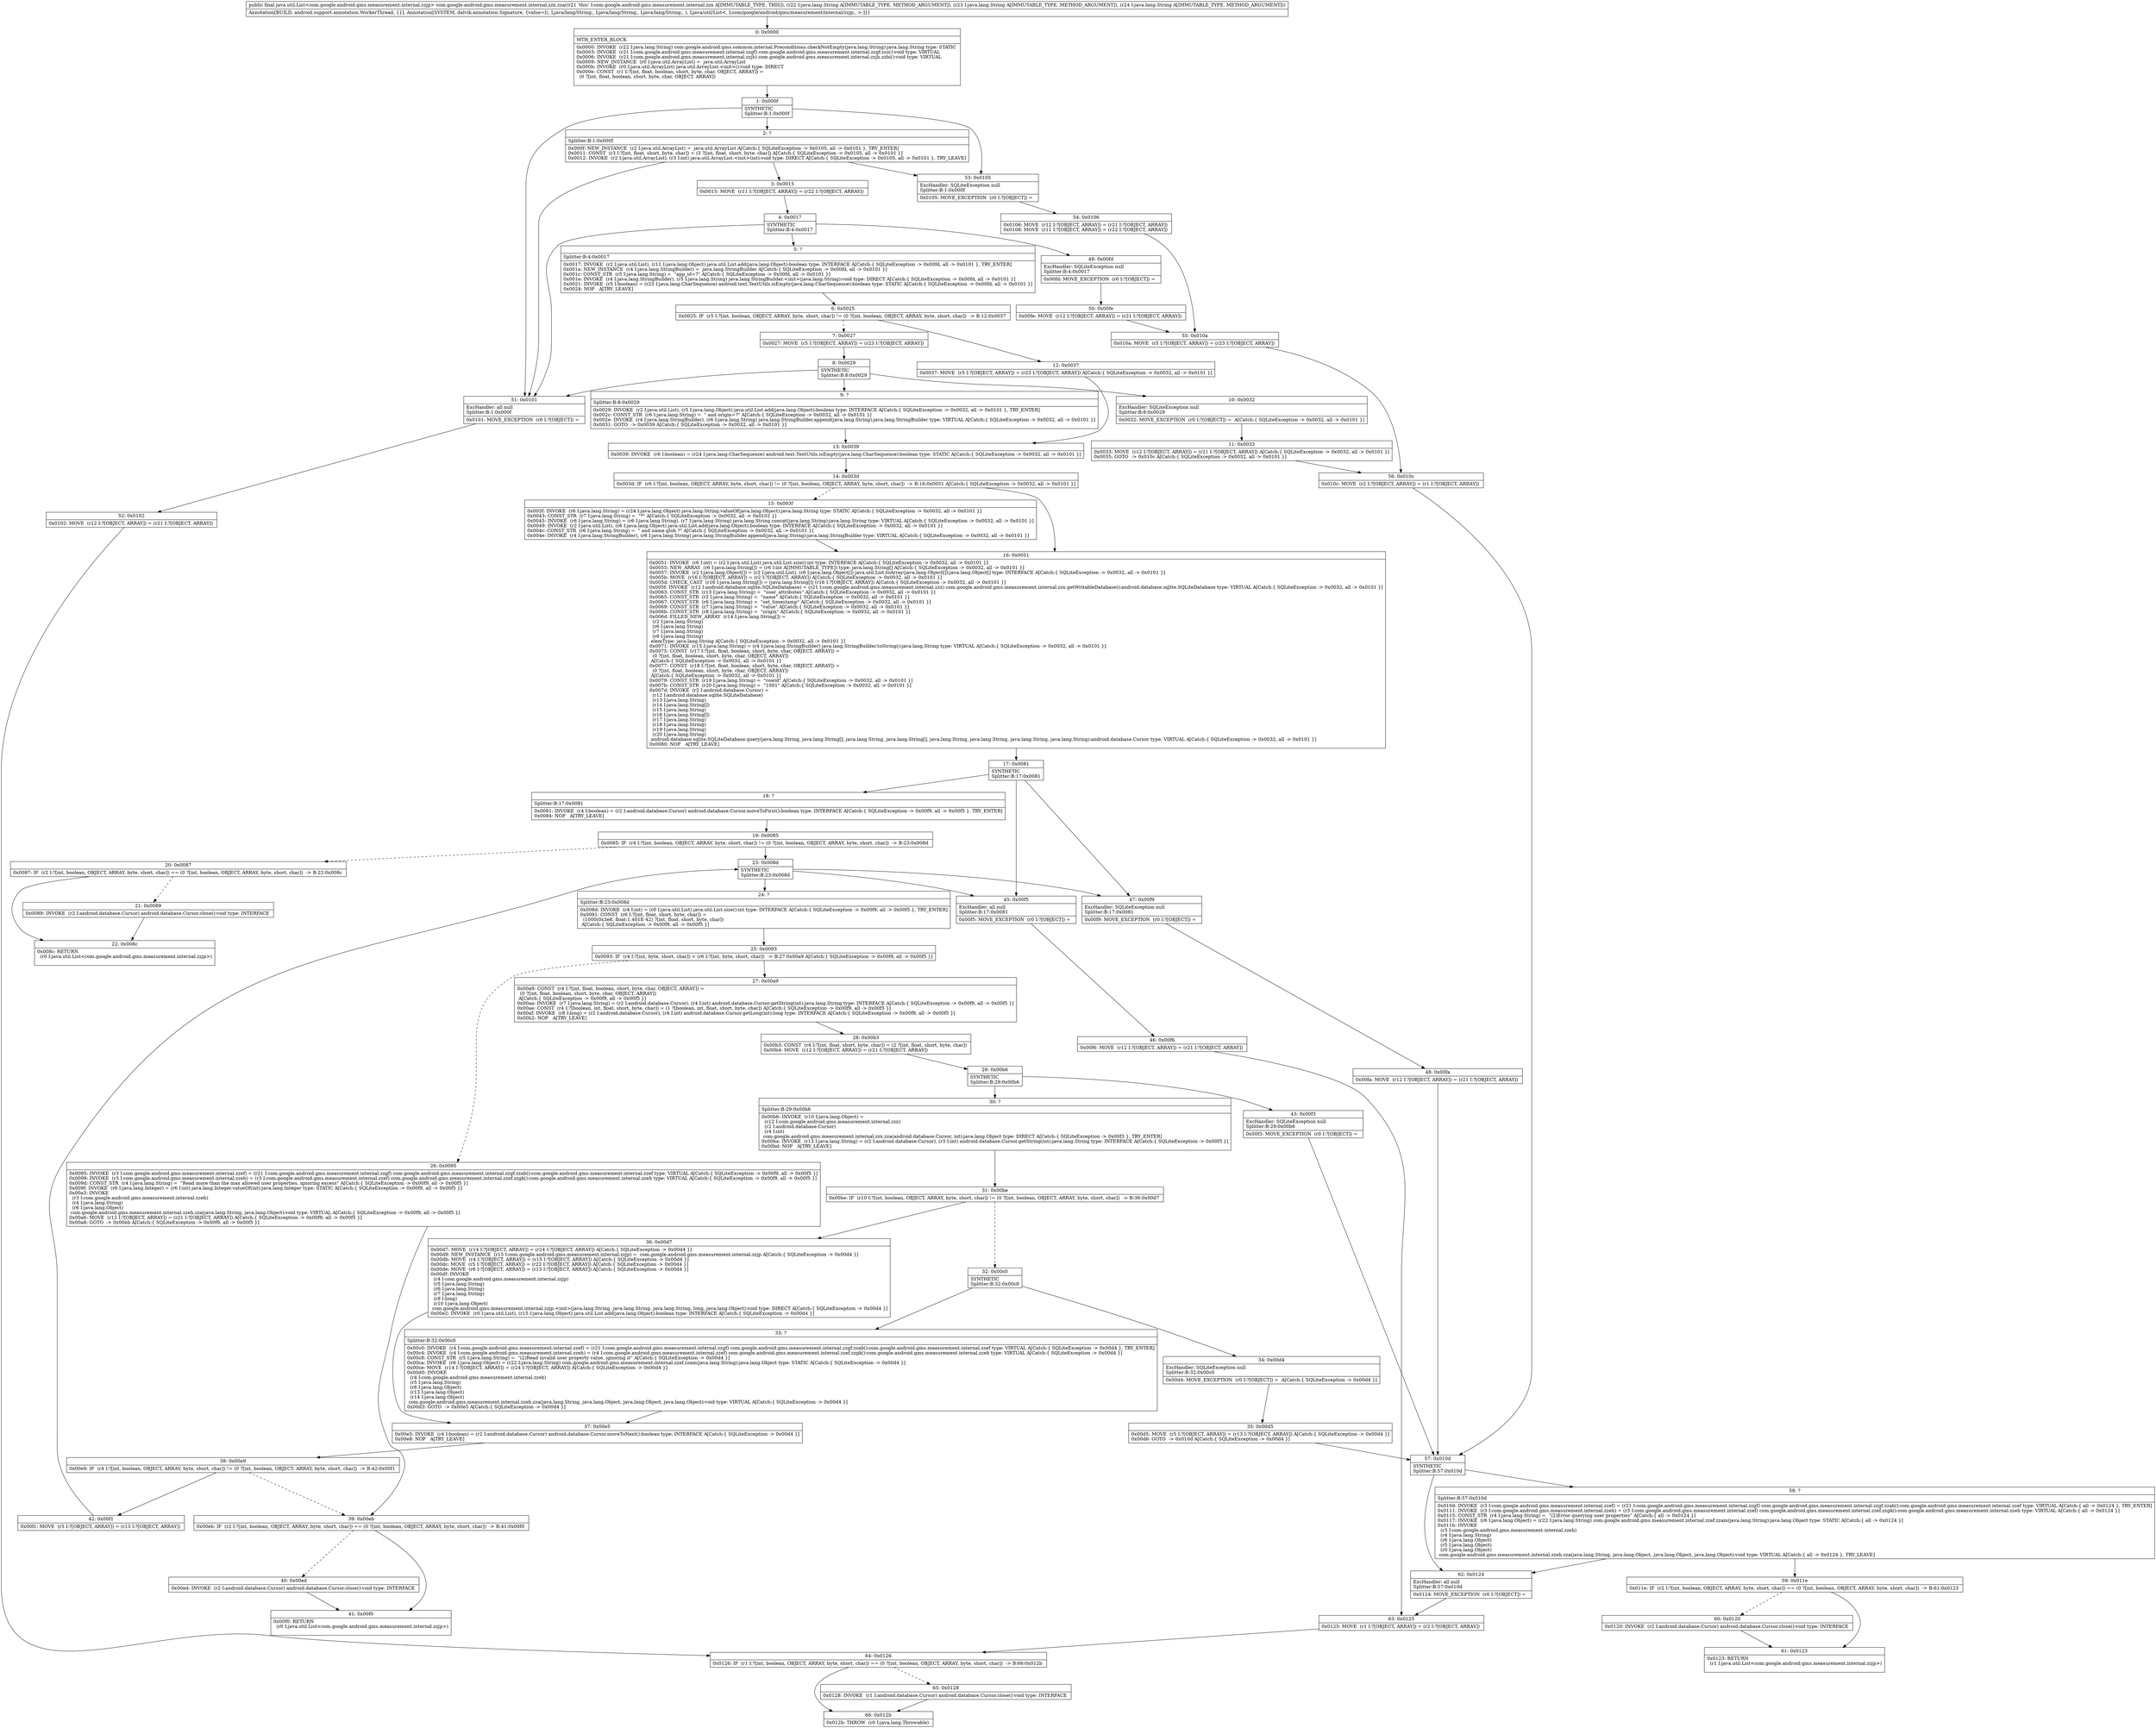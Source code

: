 digraph "CFG forcom.google.android.gms.measurement.internal.zzx.zza(Ljava\/lang\/String;Ljava\/lang\/String;Ljava\/lang\/String;)Ljava\/util\/List;" {
Node_0 [shape=record,label="{0\:\ 0x0000|MTH_ENTER_BLOCK\l|0x0000: INVOKE  (r22 I:java.lang.String) com.google.android.gms.common.internal.Preconditions.checkNotEmpty(java.lang.String):java.lang.String type: STATIC \l0x0003: INVOKE  (r21 I:com.google.android.gms.measurement.internal.zzgf) com.google.android.gms.measurement.internal.zzgf.zzo():void type: VIRTUAL \l0x0006: INVOKE  (r21 I:com.google.android.gms.measurement.internal.zzjh) com.google.android.gms.measurement.internal.zzjh.zzbi():void type: VIRTUAL \l0x0009: NEW_INSTANCE  (r0 I:java.util.ArrayList) =  java.util.ArrayList \l0x000b: INVOKE  (r0 I:java.util.ArrayList) java.util.ArrayList.\<init\>():void type: DIRECT \l0x000e: CONST  (r1 I:?[int, float, boolean, short, byte, char, OBJECT, ARRAY]) = \l  (0 ?[int, float, boolean, short, byte, char, OBJECT, ARRAY])\l \l}"];
Node_1 [shape=record,label="{1\:\ 0x000f|SYNTHETIC\lSplitter:B:1:0x000f\l}"];
Node_2 [shape=record,label="{2\:\ ?|Splitter:B:1:0x000f\l|0x000f: NEW_INSTANCE  (r2 I:java.util.ArrayList) =  java.util.ArrayList A[Catch:\{ SQLiteException \-\> 0x0105, all \-\> 0x0101 \}, TRY_ENTER]\l0x0011: CONST  (r3 I:?[int, float, short, byte, char]) = (3 ?[int, float, short, byte, char]) A[Catch:\{ SQLiteException \-\> 0x0105, all \-\> 0x0101 \}]\l0x0012: INVOKE  (r2 I:java.util.ArrayList), (r3 I:int) java.util.ArrayList.\<init\>(int):void type: DIRECT A[Catch:\{ SQLiteException \-\> 0x0105, all \-\> 0x0101 \}, TRY_LEAVE]\l}"];
Node_3 [shape=record,label="{3\:\ 0x0015|0x0015: MOVE  (r11 I:?[OBJECT, ARRAY]) = (r22 I:?[OBJECT, ARRAY]) \l}"];
Node_4 [shape=record,label="{4\:\ 0x0017|SYNTHETIC\lSplitter:B:4:0x0017\l}"];
Node_5 [shape=record,label="{5\:\ ?|Splitter:B:4:0x0017\l|0x0017: INVOKE  (r2 I:java.util.List), (r11 I:java.lang.Object) java.util.List.add(java.lang.Object):boolean type: INTERFACE A[Catch:\{ SQLiteException \-\> 0x00fd, all \-\> 0x0101 \}, TRY_ENTER]\l0x001a: NEW_INSTANCE  (r4 I:java.lang.StringBuilder) =  java.lang.StringBuilder A[Catch:\{ SQLiteException \-\> 0x00fd, all \-\> 0x0101 \}]\l0x001c: CONST_STR  (r5 I:java.lang.String) =  \"app_id=?\" A[Catch:\{ SQLiteException \-\> 0x00fd, all \-\> 0x0101 \}]\l0x001e: INVOKE  (r4 I:java.lang.StringBuilder), (r5 I:java.lang.String) java.lang.StringBuilder.\<init\>(java.lang.String):void type: DIRECT A[Catch:\{ SQLiteException \-\> 0x00fd, all \-\> 0x0101 \}]\l0x0021: INVOKE  (r5 I:boolean) = (r23 I:java.lang.CharSequence) android.text.TextUtils.isEmpty(java.lang.CharSequence):boolean type: STATIC A[Catch:\{ SQLiteException \-\> 0x00fd, all \-\> 0x0101 \}]\l0x0024: NOP   A[TRY_LEAVE]\l}"];
Node_6 [shape=record,label="{6\:\ 0x0025|0x0025: IF  (r5 I:?[int, boolean, OBJECT, ARRAY, byte, short, char]) != (0 ?[int, boolean, OBJECT, ARRAY, byte, short, char])  \-\> B:12:0x0037 \l}"];
Node_7 [shape=record,label="{7\:\ 0x0027|0x0027: MOVE  (r5 I:?[OBJECT, ARRAY]) = (r23 I:?[OBJECT, ARRAY]) \l}"];
Node_8 [shape=record,label="{8\:\ 0x0029|SYNTHETIC\lSplitter:B:8:0x0029\l}"];
Node_9 [shape=record,label="{9\:\ ?|Splitter:B:8:0x0029\l|0x0029: INVOKE  (r2 I:java.util.List), (r5 I:java.lang.Object) java.util.List.add(java.lang.Object):boolean type: INTERFACE A[Catch:\{ SQLiteException \-\> 0x0032, all \-\> 0x0101 \}, TRY_ENTER]\l0x002c: CONST_STR  (r6 I:java.lang.String) =  \" and origin=?\" A[Catch:\{ SQLiteException \-\> 0x0032, all \-\> 0x0101 \}]\l0x002e: INVOKE  (r4 I:java.lang.StringBuilder), (r6 I:java.lang.String) java.lang.StringBuilder.append(java.lang.String):java.lang.StringBuilder type: VIRTUAL A[Catch:\{ SQLiteException \-\> 0x0032, all \-\> 0x0101 \}]\l0x0031: GOTO  \-\> 0x0039 A[Catch:\{ SQLiteException \-\> 0x0032, all \-\> 0x0101 \}]\l}"];
Node_10 [shape=record,label="{10\:\ 0x0032|ExcHandler: SQLiteException null\lSplitter:B:8:0x0029\l|0x0032: MOVE_EXCEPTION  (r0 I:?[OBJECT]) =  A[Catch:\{ SQLiteException \-\> 0x0032, all \-\> 0x0101 \}]\l}"];
Node_11 [shape=record,label="{11\:\ 0x0033|0x0033: MOVE  (r12 I:?[OBJECT, ARRAY]) = (r21 I:?[OBJECT, ARRAY]) A[Catch:\{ SQLiteException \-\> 0x0032, all \-\> 0x0101 \}]\l0x0035: GOTO  \-\> 0x010c A[Catch:\{ SQLiteException \-\> 0x0032, all \-\> 0x0101 \}]\l}"];
Node_12 [shape=record,label="{12\:\ 0x0037|0x0037: MOVE  (r5 I:?[OBJECT, ARRAY]) = (r23 I:?[OBJECT, ARRAY]) A[Catch:\{ SQLiteException \-\> 0x0032, all \-\> 0x0101 \}]\l}"];
Node_13 [shape=record,label="{13\:\ 0x0039|0x0039: INVOKE  (r6 I:boolean) = (r24 I:java.lang.CharSequence) android.text.TextUtils.isEmpty(java.lang.CharSequence):boolean type: STATIC A[Catch:\{ SQLiteException \-\> 0x0032, all \-\> 0x0101 \}]\l}"];
Node_14 [shape=record,label="{14\:\ 0x003d|0x003d: IF  (r6 I:?[int, boolean, OBJECT, ARRAY, byte, short, char]) != (0 ?[int, boolean, OBJECT, ARRAY, byte, short, char])  \-\> B:16:0x0051 A[Catch:\{ SQLiteException \-\> 0x0032, all \-\> 0x0101 \}]\l}"];
Node_15 [shape=record,label="{15\:\ 0x003f|0x003f: INVOKE  (r6 I:java.lang.String) = (r24 I:java.lang.Object) java.lang.String.valueOf(java.lang.Object):java.lang.String type: STATIC A[Catch:\{ SQLiteException \-\> 0x0032, all \-\> 0x0101 \}]\l0x0043: CONST_STR  (r7 I:java.lang.String) =  \"*\" A[Catch:\{ SQLiteException \-\> 0x0032, all \-\> 0x0101 \}]\l0x0045: INVOKE  (r6 I:java.lang.String) = (r6 I:java.lang.String), (r7 I:java.lang.String) java.lang.String.concat(java.lang.String):java.lang.String type: VIRTUAL A[Catch:\{ SQLiteException \-\> 0x0032, all \-\> 0x0101 \}]\l0x0049: INVOKE  (r2 I:java.util.List), (r6 I:java.lang.Object) java.util.List.add(java.lang.Object):boolean type: INTERFACE A[Catch:\{ SQLiteException \-\> 0x0032, all \-\> 0x0101 \}]\l0x004c: CONST_STR  (r6 I:java.lang.String) =  \" and name glob ?\" A[Catch:\{ SQLiteException \-\> 0x0032, all \-\> 0x0101 \}]\l0x004e: INVOKE  (r4 I:java.lang.StringBuilder), (r6 I:java.lang.String) java.lang.StringBuilder.append(java.lang.String):java.lang.StringBuilder type: VIRTUAL A[Catch:\{ SQLiteException \-\> 0x0032, all \-\> 0x0101 \}]\l}"];
Node_16 [shape=record,label="{16\:\ 0x0051|0x0051: INVOKE  (r6 I:int) = (r2 I:java.util.List) java.util.List.size():int type: INTERFACE A[Catch:\{ SQLiteException \-\> 0x0032, all \-\> 0x0101 \}]\l0x0055: NEW_ARRAY  (r6 I:java.lang.String[]) = (r6 I:int A[IMMUTABLE_TYPE]) type: java.lang.String[] A[Catch:\{ SQLiteException \-\> 0x0032, all \-\> 0x0101 \}]\l0x0057: INVOKE  (r2 I:java.lang.Object[]) = (r2 I:java.util.List), (r6 I:java.lang.Object[]) java.util.List.toArray(java.lang.Object[]):java.lang.Object[] type: INTERFACE A[Catch:\{ SQLiteException \-\> 0x0032, all \-\> 0x0101 \}]\l0x005b: MOVE  (r16 I:?[OBJECT, ARRAY]) = (r2 I:?[OBJECT, ARRAY]) A[Catch:\{ SQLiteException \-\> 0x0032, all \-\> 0x0101 \}]\l0x005d: CHECK_CAST  (r16 I:java.lang.String[]) = (java.lang.String[]) (r16 I:?[OBJECT, ARRAY]) A[Catch:\{ SQLiteException \-\> 0x0032, all \-\> 0x0101 \}]\l0x005f: INVOKE  (r12 I:android.database.sqlite.SQLiteDatabase) = (r21 I:com.google.android.gms.measurement.internal.zzx) com.google.android.gms.measurement.internal.zzx.getWritableDatabase():android.database.sqlite.SQLiteDatabase type: VIRTUAL A[Catch:\{ SQLiteException \-\> 0x0032, all \-\> 0x0101 \}]\l0x0063: CONST_STR  (r13 I:java.lang.String) =  \"user_attributes\" A[Catch:\{ SQLiteException \-\> 0x0032, all \-\> 0x0101 \}]\l0x0065: CONST_STR  (r2 I:java.lang.String) =  \"name\" A[Catch:\{ SQLiteException \-\> 0x0032, all \-\> 0x0101 \}]\l0x0067: CONST_STR  (r6 I:java.lang.String) =  \"set_timestamp\" A[Catch:\{ SQLiteException \-\> 0x0032, all \-\> 0x0101 \}]\l0x0069: CONST_STR  (r7 I:java.lang.String) =  \"value\" A[Catch:\{ SQLiteException \-\> 0x0032, all \-\> 0x0101 \}]\l0x006b: CONST_STR  (r8 I:java.lang.String) =  \"origin\" A[Catch:\{ SQLiteException \-\> 0x0032, all \-\> 0x0101 \}]\l0x006d: FILLED_NEW_ARRAY  (r14 I:java.lang.String[]) = \l  (r2 I:java.lang.String)\l  (r6 I:java.lang.String)\l  (r7 I:java.lang.String)\l  (r8 I:java.lang.String)\l elemType: java.lang.String A[Catch:\{ SQLiteException \-\> 0x0032, all \-\> 0x0101 \}]\l0x0071: INVOKE  (r15 I:java.lang.String) = (r4 I:java.lang.StringBuilder) java.lang.StringBuilder.toString():java.lang.String type: VIRTUAL A[Catch:\{ SQLiteException \-\> 0x0032, all \-\> 0x0101 \}]\l0x0075: CONST  (r17 I:?[int, float, boolean, short, byte, char, OBJECT, ARRAY]) = \l  (0 ?[int, float, boolean, short, byte, char, OBJECT, ARRAY])\l A[Catch:\{ SQLiteException \-\> 0x0032, all \-\> 0x0101 \}]\l0x0077: CONST  (r18 I:?[int, float, boolean, short, byte, char, OBJECT, ARRAY]) = \l  (0 ?[int, float, boolean, short, byte, char, OBJECT, ARRAY])\l A[Catch:\{ SQLiteException \-\> 0x0032, all \-\> 0x0101 \}]\l0x0079: CONST_STR  (r19 I:java.lang.String) =  \"rowid\" A[Catch:\{ SQLiteException \-\> 0x0032, all \-\> 0x0101 \}]\l0x007b: CONST_STR  (r20 I:java.lang.String) =  \"1001\" A[Catch:\{ SQLiteException \-\> 0x0032, all \-\> 0x0101 \}]\l0x007d: INVOKE  (r2 I:android.database.Cursor) = \l  (r12 I:android.database.sqlite.SQLiteDatabase)\l  (r13 I:java.lang.String)\l  (r14 I:java.lang.String[])\l  (r15 I:java.lang.String)\l  (r16 I:java.lang.String[])\l  (r17 I:java.lang.String)\l  (r18 I:java.lang.String)\l  (r19 I:java.lang.String)\l  (r20 I:java.lang.String)\l android.database.sqlite.SQLiteDatabase.query(java.lang.String, java.lang.String[], java.lang.String, java.lang.String[], java.lang.String, java.lang.String, java.lang.String, java.lang.String):android.database.Cursor type: VIRTUAL A[Catch:\{ SQLiteException \-\> 0x0032, all \-\> 0x0101 \}]\l0x0080: NOP   A[TRY_LEAVE]\l}"];
Node_17 [shape=record,label="{17\:\ 0x0081|SYNTHETIC\lSplitter:B:17:0x0081\l}"];
Node_18 [shape=record,label="{18\:\ ?|Splitter:B:17:0x0081\l|0x0081: INVOKE  (r4 I:boolean) = (r2 I:android.database.Cursor) android.database.Cursor.moveToFirst():boolean type: INTERFACE A[Catch:\{ SQLiteException \-\> 0x00f9, all \-\> 0x00f5 \}, TRY_ENTER]\l0x0084: NOP   A[TRY_LEAVE]\l}"];
Node_19 [shape=record,label="{19\:\ 0x0085|0x0085: IF  (r4 I:?[int, boolean, OBJECT, ARRAY, byte, short, char]) != (0 ?[int, boolean, OBJECT, ARRAY, byte, short, char])  \-\> B:23:0x008d \l}"];
Node_20 [shape=record,label="{20\:\ 0x0087|0x0087: IF  (r2 I:?[int, boolean, OBJECT, ARRAY, byte, short, char]) == (0 ?[int, boolean, OBJECT, ARRAY, byte, short, char])  \-\> B:22:0x008c \l}"];
Node_21 [shape=record,label="{21\:\ 0x0089|0x0089: INVOKE  (r2 I:android.database.Cursor) android.database.Cursor.close():void type: INTERFACE \l}"];
Node_22 [shape=record,label="{22\:\ 0x008c|0x008c: RETURN  \l  (r0 I:java.util.List\<com.google.android.gms.measurement.internal.zzjp\>)\l \l}"];
Node_23 [shape=record,label="{23\:\ 0x008d|SYNTHETIC\lSplitter:B:23:0x008d\l}"];
Node_24 [shape=record,label="{24\:\ ?|Splitter:B:23:0x008d\l|0x008d: INVOKE  (r4 I:int) = (r0 I:java.util.List) java.util.List.size():int type: INTERFACE A[Catch:\{ SQLiteException \-\> 0x00f9, all \-\> 0x00f5 \}, TRY_ENTER]\l0x0091: CONST  (r6 I:?[int, float, short, byte, char]) = \l  (1000(0x3e8, float:1.401E\-42) ?[int, float, short, byte, char])\l A[Catch:\{ SQLiteException \-\> 0x00f9, all \-\> 0x00f5 \}]\l}"];
Node_25 [shape=record,label="{25\:\ 0x0093|0x0093: IF  (r4 I:?[int, byte, short, char]) \< (r6 I:?[int, byte, short, char])  \-\> B:27:0x00a9 A[Catch:\{ SQLiteException \-\> 0x00f9, all \-\> 0x00f5 \}]\l}"];
Node_26 [shape=record,label="{26\:\ 0x0095|0x0095: INVOKE  (r3 I:com.google.android.gms.measurement.internal.zzef) = (r21 I:com.google.android.gms.measurement.internal.zzgf) com.google.android.gms.measurement.internal.zzgf.zzab():com.google.android.gms.measurement.internal.zzef type: VIRTUAL A[Catch:\{ SQLiteException \-\> 0x00f9, all \-\> 0x00f5 \}]\l0x0099: INVOKE  (r3 I:com.google.android.gms.measurement.internal.zzeh) = (r3 I:com.google.android.gms.measurement.internal.zzef) com.google.android.gms.measurement.internal.zzef.zzgk():com.google.android.gms.measurement.internal.zzeh type: VIRTUAL A[Catch:\{ SQLiteException \-\> 0x00f9, all \-\> 0x00f5 \}]\l0x009d: CONST_STR  (r4 I:java.lang.String) =  \"Read more than the max allowed user properties, ignoring excess\" A[Catch:\{ SQLiteException \-\> 0x00f9, all \-\> 0x00f5 \}]\l0x009f: INVOKE  (r6 I:java.lang.Integer) = (r6 I:int) java.lang.Integer.valueOf(int):java.lang.Integer type: STATIC A[Catch:\{ SQLiteException \-\> 0x00f9, all \-\> 0x00f5 \}]\l0x00a3: INVOKE  \l  (r3 I:com.google.android.gms.measurement.internal.zzeh)\l  (r4 I:java.lang.String)\l  (r6 I:java.lang.Object)\l com.google.android.gms.measurement.internal.zzeh.zza(java.lang.String, java.lang.Object):void type: VIRTUAL A[Catch:\{ SQLiteException \-\> 0x00f9, all \-\> 0x00f5 \}]\l0x00a6: MOVE  (r12 I:?[OBJECT, ARRAY]) = (r21 I:?[OBJECT, ARRAY]) A[Catch:\{ SQLiteException \-\> 0x00f9, all \-\> 0x00f5 \}]\l0x00a8: GOTO  \-\> 0x00eb A[Catch:\{ SQLiteException \-\> 0x00f9, all \-\> 0x00f5 \}]\l}"];
Node_27 [shape=record,label="{27\:\ 0x00a9|0x00a9: CONST  (r4 I:?[int, float, boolean, short, byte, char, OBJECT, ARRAY]) = \l  (0 ?[int, float, boolean, short, byte, char, OBJECT, ARRAY])\l A[Catch:\{ SQLiteException \-\> 0x00f9, all \-\> 0x00f5 \}]\l0x00aa: INVOKE  (r7 I:java.lang.String) = (r2 I:android.database.Cursor), (r4 I:int) android.database.Cursor.getString(int):java.lang.String type: INTERFACE A[Catch:\{ SQLiteException \-\> 0x00f9, all \-\> 0x00f5 \}]\l0x00ae: CONST  (r4 I:?[boolean, int, float, short, byte, char]) = (1 ?[boolean, int, float, short, byte, char]) A[Catch:\{ SQLiteException \-\> 0x00f9, all \-\> 0x00f5 \}]\l0x00af: INVOKE  (r8 I:long) = (r2 I:android.database.Cursor), (r4 I:int) android.database.Cursor.getLong(int):long type: INTERFACE A[Catch:\{ SQLiteException \-\> 0x00f9, all \-\> 0x00f5 \}]\l0x00b2: NOP   A[TRY_LEAVE]\l}"];
Node_28 [shape=record,label="{28\:\ 0x00b3|0x00b3: CONST  (r4 I:?[int, float, short, byte, char]) = (2 ?[int, float, short, byte, char]) \l0x00b4: MOVE  (r12 I:?[OBJECT, ARRAY]) = (r21 I:?[OBJECT, ARRAY]) \l}"];
Node_29 [shape=record,label="{29\:\ 0x00b6|SYNTHETIC\lSplitter:B:29:0x00b6\l}"];
Node_30 [shape=record,label="{30\:\ ?|Splitter:B:29:0x00b6\l|0x00b6: INVOKE  (r10 I:java.lang.Object) = \l  (r12 I:com.google.android.gms.measurement.internal.zzx)\l  (r2 I:android.database.Cursor)\l  (r4 I:int)\l com.google.android.gms.measurement.internal.zzx.zza(android.database.Cursor, int):java.lang.Object type: DIRECT A[Catch:\{ SQLiteException \-\> 0x00f3 \}, TRY_ENTER]\l0x00ba: INVOKE  (r13 I:java.lang.String) = (r2 I:android.database.Cursor), (r3 I:int) android.database.Cursor.getString(int):java.lang.String type: INTERFACE A[Catch:\{ SQLiteException \-\> 0x00f3 \}]\l0x00bd: NOP   A[TRY_LEAVE]\l}"];
Node_31 [shape=record,label="{31\:\ 0x00be|0x00be: IF  (r10 I:?[int, boolean, OBJECT, ARRAY, byte, short, char]) != (0 ?[int, boolean, OBJECT, ARRAY, byte, short, char])  \-\> B:36:0x00d7 \l}"];
Node_32 [shape=record,label="{32\:\ 0x00c0|SYNTHETIC\lSplitter:B:32:0x00c0\l}"];
Node_33 [shape=record,label="{33\:\ ?|Splitter:B:32:0x00c0\l|0x00c0: INVOKE  (r4 I:com.google.android.gms.measurement.internal.zzef) = (r21 I:com.google.android.gms.measurement.internal.zzgf) com.google.android.gms.measurement.internal.zzgf.zzab():com.google.android.gms.measurement.internal.zzef type: VIRTUAL A[Catch:\{ SQLiteException \-\> 0x00d4 \}, TRY_ENTER]\l0x00c4: INVOKE  (r4 I:com.google.android.gms.measurement.internal.zzeh) = (r4 I:com.google.android.gms.measurement.internal.zzef) com.google.android.gms.measurement.internal.zzef.zzgk():com.google.android.gms.measurement.internal.zzeh type: VIRTUAL A[Catch:\{ SQLiteException \-\> 0x00d4 \}]\l0x00c8: CONST_STR  (r5 I:java.lang.String) =  \"(2)Read invalid user property value, ignoring it\" A[Catch:\{ SQLiteException \-\> 0x00d4 \}]\l0x00ca: INVOKE  (r6 I:java.lang.Object) = (r22 I:java.lang.String) com.google.android.gms.measurement.internal.zzef.zzam(java.lang.String):java.lang.Object type: STATIC A[Catch:\{ SQLiteException \-\> 0x00d4 \}]\l0x00ce: MOVE  (r14 I:?[OBJECT, ARRAY]) = (r24 I:?[OBJECT, ARRAY]) A[Catch:\{ SQLiteException \-\> 0x00d4 \}]\l0x00d0: INVOKE  \l  (r4 I:com.google.android.gms.measurement.internal.zzeh)\l  (r5 I:java.lang.String)\l  (r6 I:java.lang.Object)\l  (r13 I:java.lang.Object)\l  (r14 I:java.lang.Object)\l com.google.android.gms.measurement.internal.zzeh.zza(java.lang.String, java.lang.Object, java.lang.Object, java.lang.Object):void type: VIRTUAL A[Catch:\{ SQLiteException \-\> 0x00d4 \}]\l0x00d3: GOTO  \-\> 0x00e5 A[Catch:\{ SQLiteException \-\> 0x00d4 \}]\l}"];
Node_34 [shape=record,label="{34\:\ 0x00d4|ExcHandler: SQLiteException null\lSplitter:B:32:0x00c0\l|0x00d4: MOVE_EXCEPTION  (r0 I:?[OBJECT]) =  A[Catch:\{ SQLiteException \-\> 0x00d4 \}]\l}"];
Node_35 [shape=record,label="{35\:\ 0x00d5|0x00d5: MOVE  (r5 I:?[OBJECT, ARRAY]) = (r13 I:?[OBJECT, ARRAY]) A[Catch:\{ SQLiteException \-\> 0x00d4 \}]\l0x00d6: GOTO  \-\> 0x010d A[Catch:\{ SQLiteException \-\> 0x00d4 \}]\l}"];
Node_36 [shape=record,label="{36\:\ 0x00d7|0x00d7: MOVE  (r14 I:?[OBJECT, ARRAY]) = (r24 I:?[OBJECT, ARRAY]) A[Catch:\{ SQLiteException \-\> 0x00d4 \}]\l0x00d9: NEW_INSTANCE  (r15 I:com.google.android.gms.measurement.internal.zzjp) =  com.google.android.gms.measurement.internal.zzjp A[Catch:\{ SQLiteException \-\> 0x00d4 \}]\l0x00db: MOVE  (r4 I:?[OBJECT, ARRAY]) = (r15 I:?[OBJECT, ARRAY]) A[Catch:\{ SQLiteException \-\> 0x00d4 \}]\l0x00dc: MOVE  (r5 I:?[OBJECT, ARRAY]) = (r22 I:?[OBJECT, ARRAY]) A[Catch:\{ SQLiteException \-\> 0x00d4 \}]\l0x00de: MOVE  (r6 I:?[OBJECT, ARRAY]) = (r13 I:?[OBJECT, ARRAY]) A[Catch:\{ SQLiteException \-\> 0x00d4 \}]\l0x00df: INVOKE  \l  (r4 I:com.google.android.gms.measurement.internal.zzjp)\l  (r5 I:java.lang.String)\l  (r6 I:java.lang.String)\l  (r7 I:java.lang.String)\l  (r8 I:long)\l  (r10 I:java.lang.Object)\l com.google.android.gms.measurement.internal.zzjp.\<init\>(java.lang.String, java.lang.String, java.lang.String, long, java.lang.Object):void type: DIRECT A[Catch:\{ SQLiteException \-\> 0x00d4 \}]\l0x00e2: INVOKE  (r0 I:java.util.List), (r15 I:java.lang.Object) java.util.List.add(java.lang.Object):boolean type: INTERFACE A[Catch:\{ SQLiteException \-\> 0x00d4 \}]\l}"];
Node_37 [shape=record,label="{37\:\ 0x00e5|0x00e5: INVOKE  (r4 I:boolean) = (r2 I:android.database.Cursor) android.database.Cursor.moveToNext():boolean type: INTERFACE A[Catch:\{ SQLiteException \-\> 0x00d4 \}]\l0x00e8: NOP   A[TRY_LEAVE]\l}"];
Node_38 [shape=record,label="{38\:\ 0x00e9|0x00e9: IF  (r4 I:?[int, boolean, OBJECT, ARRAY, byte, short, char]) != (0 ?[int, boolean, OBJECT, ARRAY, byte, short, char])  \-\> B:42:0x00f1 \l}"];
Node_39 [shape=record,label="{39\:\ 0x00eb|0x00eb: IF  (r2 I:?[int, boolean, OBJECT, ARRAY, byte, short, char]) == (0 ?[int, boolean, OBJECT, ARRAY, byte, short, char])  \-\> B:41:0x00f0 \l}"];
Node_40 [shape=record,label="{40\:\ 0x00ed|0x00ed: INVOKE  (r2 I:android.database.Cursor) android.database.Cursor.close():void type: INTERFACE \l}"];
Node_41 [shape=record,label="{41\:\ 0x00f0|0x00f0: RETURN  \l  (r0 I:java.util.List\<com.google.android.gms.measurement.internal.zzjp\>)\l \l}"];
Node_42 [shape=record,label="{42\:\ 0x00f1|0x00f1: MOVE  (r5 I:?[OBJECT, ARRAY]) = (r13 I:?[OBJECT, ARRAY]) \l}"];
Node_43 [shape=record,label="{43\:\ 0x00f3|ExcHandler: SQLiteException null\lSplitter:B:29:0x00b6\l|0x00f3: MOVE_EXCEPTION  (r0 I:?[OBJECT]) =  \l}"];
Node_45 [shape=record,label="{45\:\ 0x00f5|ExcHandler: all null\lSplitter:B:17:0x0081\l|0x00f5: MOVE_EXCEPTION  (r0 I:?[OBJECT]) =  \l}"];
Node_46 [shape=record,label="{46\:\ 0x00f6|0x00f6: MOVE  (r12 I:?[OBJECT, ARRAY]) = (r21 I:?[OBJECT, ARRAY]) \l}"];
Node_47 [shape=record,label="{47\:\ 0x00f9|ExcHandler: SQLiteException null\lSplitter:B:17:0x0081\l|0x00f9: MOVE_EXCEPTION  (r0 I:?[OBJECT]) =  \l}"];
Node_48 [shape=record,label="{48\:\ 0x00fa|0x00fa: MOVE  (r12 I:?[OBJECT, ARRAY]) = (r21 I:?[OBJECT, ARRAY]) \l}"];
Node_49 [shape=record,label="{49\:\ 0x00fd|ExcHandler: SQLiteException null\lSplitter:B:4:0x0017\l|0x00fd: MOVE_EXCEPTION  (r0 I:?[OBJECT]) =  \l}"];
Node_50 [shape=record,label="{50\:\ 0x00fe|0x00fe: MOVE  (r12 I:?[OBJECT, ARRAY]) = (r21 I:?[OBJECT, ARRAY]) \l}"];
Node_51 [shape=record,label="{51\:\ 0x0101|ExcHandler: all null\lSplitter:B:1:0x000f\l|0x0101: MOVE_EXCEPTION  (r0 I:?[OBJECT]) =  \l}"];
Node_52 [shape=record,label="{52\:\ 0x0102|0x0102: MOVE  (r12 I:?[OBJECT, ARRAY]) = (r21 I:?[OBJECT, ARRAY]) \l}"];
Node_53 [shape=record,label="{53\:\ 0x0105|ExcHandler: SQLiteException null\lSplitter:B:1:0x000f\l|0x0105: MOVE_EXCEPTION  (r0 I:?[OBJECT]) =  \l}"];
Node_54 [shape=record,label="{54\:\ 0x0106|0x0106: MOVE  (r12 I:?[OBJECT, ARRAY]) = (r21 I:?[OBJECT, ARRAY]) \l0x0108: MOVE  (r11 I:?[OBJECT, ARRAY]) = (r22 I:?[OBJECT, ARRAY]) \l}"];
Node_55 [shape=record,label="{55\:\ 0x010a|0x010a: MOVE  (r5 I:?[OBJECT, ARRAY]) = (r23 I:?[OBJECT, ARRAY]) \l}"];
Node_56 [shape=record,label="{56\:\ 0x010c|0x010c: MOVE  (r2 I:?[OBJECT, ARRAY]) = (r1 I:?[OBJECT, ARRAY]) \l}"];
Node_57 [shape=record,label="{57\:\ 0x010d|SYNTHETIC\lSplitter:B:57:0x010d\l}"];
Node_58 [shape=record,label="{58\:\ ?|Splitter:B:57:0x010d\l|0x010d: INVOKE  (r3 I:com.google.android.gms.measurement.internal.zzef) = (r21 I:com.google.android.gms.measurement.internal.zzgf) com.google.android.gms.measurement.internal.zzgf.zzab():com.google.android.gms.measurement.internal.zzef type: VIRTUAL A[Catch:\{ all \-\> 0x0124 \}, TRY_ENTER]\l0x0111: INVOKE  (r3 I:com.google.android.gms.measurement.internal.zzeh) = (r3 I:com.google.android.gms.measurement.internal.zzef) com.google.android.gms.measurement.internal.zzef.zzgk():com.google.android.gms.measurement.internal.zzeh type: VIRTUAL A[Catch:\{ all \-\> 0x0124 \}]\l0x0115: CONST_STR  (r4 I:java.lang.String) =  \"(2)Error querying user properties\" A[Catch:\{ all \-\> 0x0124 \}]\l0x0117: INVOKE  (r6 I:java.lang.Object) = (r22 I:java.lang.String) com.google.android.gms.measurement.internal.zzef.zzam(java.lang.String):java.lang.Object type: STATIC A[Catch:\{ all \-\> 0x0124 \}]\l0x011b: INVOKE  \l  (r3 I:com.google.android.gms.measurement.internal.zzeh)\l  (r4 I:java.lang.String)\l  (r6 I:java.lang.Object)\l  (r5 I:java.lang.Object)\l  (r0 I:java.lang.Object)\l com.google.android.gms.measurement.internal.zzeh.zza(java.lang.String, java.lang.Object, java.lang.Object, java.lang.Object):void type: VIRTUAL A[Catch:\{ all \-\> 0x0124 \}, TRY_LEAVE]\l}"];
Node_59 [shape=record,label="{59\:\ 0x011e|0x011e: IF  (r2 I:?[int, boolean, OBJECT, ARRAY, byte, short, char]) == (0 ?[int, boolean, OBJECT, ARRAY, byte, short, char])  \-\> B:61:0x0123 \l}"];
Node_60 [shape=record,label="{60\:\ 0x0120|0x0120: INVOKE  (r2 I:android.database.Cursor) android.database.Cursor.close():void type: INTERFACE \l}"];
Node_61 [shape=record,label="{61\:\ 0x0123|0x0123: RETURN  \l  (r1 I:java.util.List\<com.google.android.gms.measurement.internal.zzjp\>)\l \l}"];
Node_62 [shape=record,label="{62\:\ 0x0124|ExcHandler: all null\lSplitter:B:57:0x010d\l|0x0124: MOVE_EXCEPTION  (r0 I:?[OBJECT]) =  \l}"];
Node_63 [shape=record,label="{63\:\ 0x0125|0x0125: MOVE  (r1 I:?[OBJECT, ARRAY]) = (r2 I:?[OBJECT, ARRAY]) \l}"];
Node_64 [shape=record,label="{64\:\ 0x0126|0x0126: IF  (r1 I:?[int, boolean, OBJECT, ARRAY, byte, short, char]) == (0 ?[int, boolean, OBJECT, ARRAY, byte, short, char])  \-\> B:66:0x012b \l}"];
Node_65 [shape=record,label="{65\:\ 0x0128|0x0128: INVOKE  (r1 I:android.database.Cursor) android.database.Cursor.close():void type: INTERFACE \l}"];
Node_66 [shape=record,label="{66\:\ 0x012b|0x012b: THROW  (r0 I:java.lang.Throwable) \l}"];
MethodNode[shape=record,label="{public final java.util.List\<com.google.android.gms.measurement.internal.zzjp\> com.google.android.gms.measurement.internal.zzx.zza((r21 'this' I:com.google.android.gms.measurement.internal.zzx A[IMMUTABLE_TYPE, THIS]), (r22 I:java.lang.String A[IMMUTABLE_TYPE, METHOD_ARGUMENT]), (r23 I:java.lang.String A[IMMUTABLE_TYPE, METHOD_ARGUMENT]), (r24 I:java.lang.String A[IMMUTABLE_TYPE, METHOD_ARGUMENT]))  | Annotation[BUILD, android.support.annotation.WorkerThread, \{\}], Annotation[SYSTEM, dalvik.annotation.Signature, \{value=[(, Ljava\/lang\/String;, Ljava\/lang\/String;, Ljava\/lang\/String;, ), Ljava\/util\/List\<, Lcom\/google\/android\/gms\/measurement\/internal\/zzjp;, \>;]\}]\l}"];
MethodNode -> Node_0;
Node_0 -> Node_1;
Node_1 -> Node_2;
Node_1 -> Node_53;
Node_1 -> Node_51;
Node_2 -> Node_3;
Node_2 -> Node_53;
Node_2 -> Node_51;
Node_3 -> Node_4;
Node_4 -> Node_5;
Node_4 -> Node_49;
Node_4 -> Node_51;
Node_5 -> Node_6;
Node_6 -> Node_7[style=dashed];
Node_6 -> Node_12;
Node_7 -> Node_8;
Node_8 -> Node_9;
Node_8 -> Node_10;
Node_8 -> Node_51;
Node_9 -> Node_13;
Node_10 -> Node_11;
Node_11 -> Node_56;
Node_12 -> Node_13;
Node_13 -> Node_14;
Node_14 -> Node_15[style=dashed];
Node_14 -> Node_16;
Node_15 -> Node_16;
Node_16 -> Node_17;
Node_17 -> Node_18;
Node_17 -> Node_47;
Node_17 -> Node_45;
Node_18 -> Node_19;
Node_19 -> Node_20[style=dashed];
Node_19 -> Node_23;
Node_20 -> Node_21[style=dashed];
Node_20 -> Node_22;
Node_21 -> Node_22;
Node_23 -> Node_24;
Node_23 -> Node_47;
Node_23 -> Node_45;
Node_24 -> Node_25;
Node_25 -> Node_26[style=dashed];
Node_25 -> Node_27;
Node_26 -> Node_39;
Node_27 -> Node_28;
Node_28 -> Node_29;
Node_29 -> Node_30;
Node_29 -> Node_43;
Node_30 -> Node_31;
Node_31 -> Node_32[style=dashed];
Node_31 -> Node_36;
Node_32 -> Node_33;
Node_32 -> Node_34;
Node_33 -> Node_37;
Node_34 -> Node_35;
Node_35 -> Node_57;
Node_36 -> Node_37;
Node_37 -> Node_38;
Node_38 -> Node_39[style=dashed];
Node_38 -> Node_42;
Node_39 -> Node_40[style=dashed];
Node_39 -> Node_41;
Node_40 -> Node_41;
Node_42 -> Node_23;
Node_43 -> Node_57;
Node_45 -> Node_46;
Node_46 -> Node_63;
Node_47 -> Node_48;
Node_48 -> Node_57;
Node_49 -> Node_50;
Node_50 -> Node_55;
Node_51 -> Node_52;
Node_52 -> Node_64;
Node_53 -> Node_54;
Node_54 -> Node_55;
Node_55 -> Node_56;
Node_56 -> Node_57;
Node_57 -> Node_58;
Node_57 -> Node_62;
Node_58 -> Node_59;
Node_58 -> Node_62;
Node_59 -> Node_60[style=dashed];
Node_59 -> Node_61;
Node_60 -> Node_61;
Node_62 -> Node_63;
Node_63 -> Node_64;
Node_64 -> Node_65[style=dashed];
Node_64 -> Node_66;
Node_65 -> Node_66;
}

